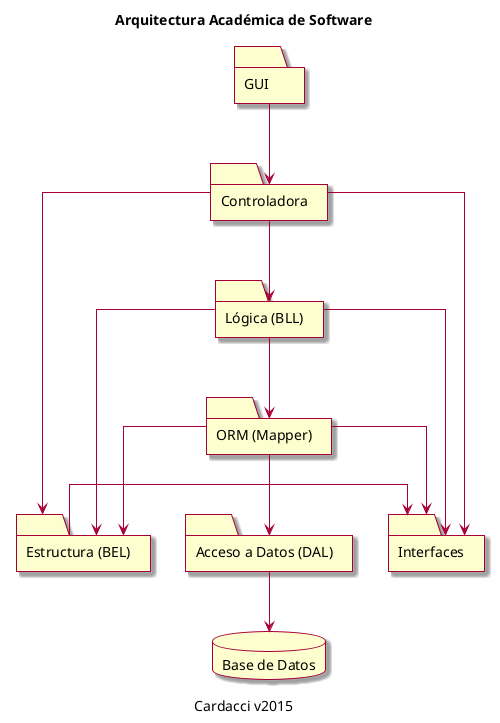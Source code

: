@startuml UML y Patrones (Craig Larman)

' =========================================
' Author:       Gerardo Tordoya
' Create date:  2023-01-31
' Description:  Arquitectura Cardacci v2015
' =========================================


' --- CONFIGURACION DEL DIAGRAMA -----------------------------------------------

skin rose
' skinparam classFontName Calibri
' skinparam shadowing false
' hide circle
skinparam linetype ortho

' --- TITULO DEL DIAGRAMA ------------------------------------------------------

title Arquitectura Académica de Software

' --- ENTIDADES ----------------------------------------------------------------

package GUI <<Folder>> {

}
package Controladora <<Folder>> {

}
package "Estructura (BEL)" <<Folder>> {

}
package Interfaces <<Folder>> {

}
package "Lógica (BLL)" <<Folder>> {

}
package "ORM (Mapper)" <<Folder>> {

}
package "Acceso a Datos (DAL)" <<Folder>> {

}

package "Base de Datos" <<Database>> {

}


' --- RELACIONES ---------------------------------------------------------------

GUI                     --> Controladora
Controladora            --> "Lógica (BLL)"
"Lógica (BLL)"          --> "ORM (Mapper)"
"ORM (Mapper)"          --> "Acceso a Datos (DAL)"
"Acceso a Datos (DAL)"  --> "Base de Datos"

"Estructura (BEL)"  -> Interfaces

Controladora        --> "Estructura (BEL)"
Controladora        --> Interfaces
"Lógica (BLL)"      --> Interfaces
"Lógica (BLL)"      --> "Estructura (BEL)"
"ORM (Mapper)"      --> Interfaces
"ORM (Mapper)"      --> "Estructura (BEL)"


' --- PIE DE DIAGRAMA ----------------------------------------------------------

caption Cardacci v2015

@enduml